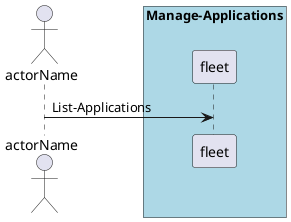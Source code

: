 @startuml
Actor "actorName" as A

box "Manage-Applications" #lightblue
participant "fleet" as S
A -> S : List-Applications
end box

@enduml
